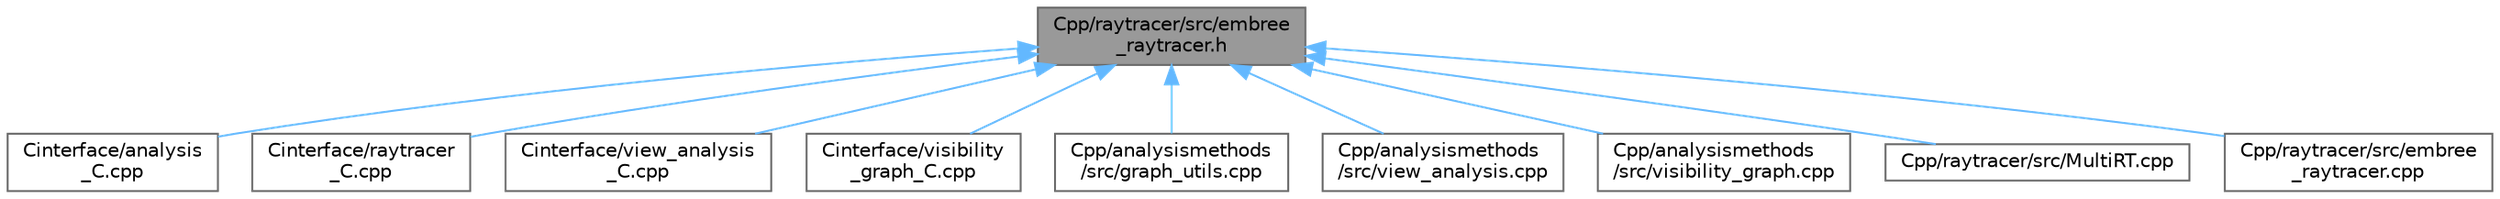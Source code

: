 digraph "Cpp/raytracer/src/embree_raytracer.h"
{
 // LATEX_PDF_SIZE
  bgcolor="transparent";
  edge [fontname=Helvetica,fontsize=10,labelfontname=Helvetica,labelfontsize=10];
  node [fontname=Helvetica,fontsize=10,shape=box,height=0.2,width=0.4];
  Node1 [label="Cpp/raytracer/src/embree\l_raytracer.h",height=0.2,width=0.4,color="gray40", fillcolor="grey60", style="filled", fontcolor="black",tooltip="Contains definitions for the EmbreeRayTracer"];
  Node1 -> Node2 [dir="back",color="steelblue1",style="solid"];
  Node2 [label="Cinterface/analysis\l_C.cpp",height=0.2,width=0.4,color="grey40", fillcolor="white", style="filled",URL="$a00404.html",tooltip=" "];
  Node1 -> Node3 [dir="back",color="steelblue1",style="solid"];
  Node3 [label="Cinterface/raytracer\l_C.cpp",height=0.2,width=0.4,color="grey40", fillcolor="white", style="filled",URL="$a00428.html",tooltip=" "];
  Node1 -> Node4 [dir="back",color="steelblue1",style="solid"];
  Node4 [label="Cinterface/view_analysis\l_C.cpp",height=0.2,width=0.4,color="grey40", fillcolor="white", style="filled",URL="$a00440.html",tooltip=" "];
  Node1 -> Node5 [dir="back",color="steelblue1",style="solid"];
  Node5 [label="Cinterface/visibility\l_graph_C.cpp",height=0.2,width=0.4,color="grey40", fillcolor="white", style="filled",URL="$a00446.html",tooltip=" "];
  Node1 -> Node6 [dir="back",color="steelblue1",style="solid"];
  Node6 [label="Cpp/analysismethods\l/src/graph_utils.cpp",height=0.2,width=0.4,color="grey40", fillcolor="white", style="filled",URL="$a00011.html",tooltip=" "];
  Node1 -> Node7 [dir="back",color="steelblue1",style="solid"];
  Node7 [label="Cpp/analysismethods\l/src/view_analysis.cpp",height=0.2,width=0.4,color="grey40", fillcolor="white", style="filled",URL="$a00020.html",tooltip="Contains implementation for the ViewAnalysis namespace."];
  Node1 -> Node8 [dir="back",color="steelblue1",style="solid"];
  Node8 [label="Cpp/analysismethods\l/src/visibility_graph.cpp",height=0.2,width=0.4,color="grey40", fillcolor="white", style="filled",URL="$a00026.html",tooltip="Contains implementation for the VisibilityGraph class."];
  Node1 -> Node9 [dir="back",color="steelblue1",style="solid"];
  Node9 [label="Cpp/raytracer/src/MultiRT.cpp",height=0.2,width=0.4,color="grey40", fillcolor="white", style="filled",URL="$a00221.html",tooltip=" "];
  Node1 -> Node10 [dir="back",color="steelblue1",style="solid"];
  Node10 [label="Cpp/raytracer/src/embree\l_raytracer.cpp",height=0.2,width=0.4,color="grey40", fillcolor="white", style="filled",URL="$a00209.html",tooltip="Contains implementation for the EmbreeRayTracer"];
}

